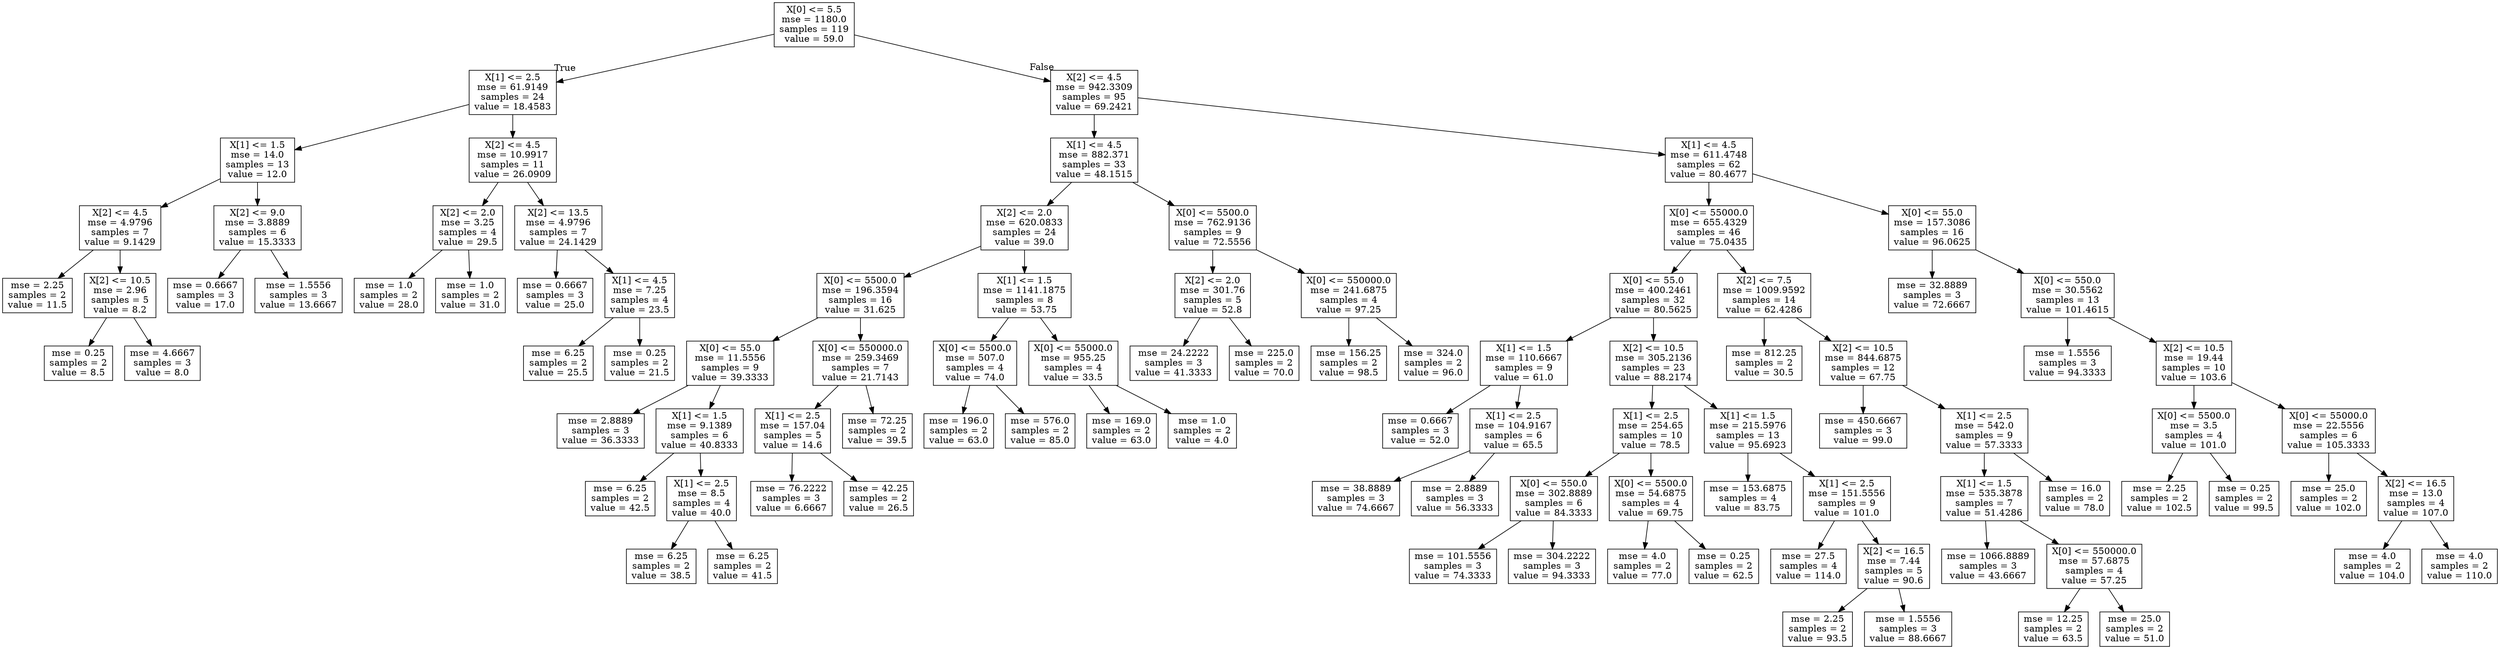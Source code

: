 digraph Tree {
node [shape=box] ;
0 [label="X[0] <= 5.5\nmse = 1180.0\nsamples = 119\nvalue = 59.0"] ;
1 [label="X[1] <= 2.5\nmse = 61.9149\nsamples = 24\nvalue = 18.4583"] ;
0 -> 1 [labeldistance=2.5, labelangle=45, headlabel="True"] ;
2 [label="X[1] <= 1.5\nmse = 14.0\nsamples = 13\nvalue = 12.0"] ;
1 -> 2 ;
3 [label="X[2] <= 4.5\nmse = 4.9796\nsamples = 7\nvalue = 9.1429"] ;
2 -> 3 ;
4 [label="mse = 2.25\nsamples = 2\nvalue = 11.5"] ;
3 -> 4 ;
5 [label="X[2] <= 10.5\nmse = 2.96\nsamples = 5\nvalue = 8.2"] ;
3 -> 5 ;
6 [label="mse = 0.25\nsamples = 2\nvalue = 8.5"] ;
5 -> 6 ;
7 [label="mse = 4.6667\nsamples = 3\nvalue = 8.0"] ;
5 -> 7 ;
8 [label="X[2] <= 9.0\nmse = 3.8889\nsamples = 6\nvalue = 15.3333"] ;
2 -> 8 ;
9 [label="mse = 0.6667\nsamples = 3\nvalue = 17.0"] ;
8 -> 9 ;
10 [label="mse = 1.5556\nsamples = 3\nvalue = 13.6667"] ;
8 -> 10 ;
11 [label="X[2] <= 4.5\nmse = 10.9917\nsamples = 11\nvalue = 26.0909"] ;
1 -> 11 ;
12 [label="X[2] <= 2.0\nmse = 3.25\nsamples = 4\nvalue = 29.5"] ;
11 -> 12 ;
13 [label="mse = 1.0\nsamples = 2\nvalue = 28.0"] ;
12 -> 13 ;
14 [label="mse = 1.0\nsamples = 2\nvalue = 31.0"] ;
12 -> 14 ;
15 [label="X[2] <= 13.5\nmse = 4.9796\nsamples = 7\nvalue = 24.1429"] ;
11 -> 15 ;
16 [label="mse = 0.6667\nsamples = 3\nvalue = 25.0"] ;
15 -> 16 ;
17 [label="X[1] <= 4.5\nmse = 7.25\nsamples = 4\nvalue = 23.5"] ;
15 -> 17 ;
18 [label="mse = 6.25\nsamples = 2\nvalue = 25.5"] ;
17 -> 18 ;
19 [label="mse = 0.25\nsamples = 2\nvalue = 21.5"] ;
17 -> 19 ;
20 [label="X[2] <= 4.5\nmse = 942.3309\nsamples = 95\nvalue = 69.2421"] ;
0 -> 20 [labeldistance=2.5, labelangle=-45, headlabel="False"] ;
21 [label="X[1] <= 4.5\nmse = 882.371\nsamples = 33\nvalue = 48.1515"] ;
20 -> 21 ;
22 [label="X[2] <= 2.0\nmse = 620.0833\nsamples = 24\nvalue = 39.0"] ;
21 -> 22 ;
23 [label="X[0] <= 5500.0\nmse = 196.3594\nsamples = 16\nvalue = 31.625"] ;
22 -> 23 ;
24 [label="X[0] <= 55.0\nmse = 11.5556\nsamples = 9\nvalue = 39.3333"] ;
23 -> 24 ;
25 [label="mse = 2.8889\nsamples = 3\nvalue = 36.3333"] ;
24 -> 25 ;
26 [label="X[1] <= 1.5\nmse = 9.1389\nsamples = 6\nvalue = 40.8333"] ;
24 -> 26 ;
27 [label="mse = 6.25\nsamples = 2\nvalue = 42.5"] ;
26 -> 27 ;
28 [label="X[1] <= 2.5\nmse = 8.5\nsamples = 4\nvalue = 40.0"] ;
26 -> 28 ;
29 [label="mse = 6.25\nsamples = 2\nvalue = 38.5"] ;
28 -> 29 ;
30 [label="mse = 6.25\nsamples = 2\nvalue = 41.5"] ;
28 -> 30 ;
31 [label="X[0] <= 550000.0\nmse = 259.3469\nsamples = 7\nvalue = 21.7143"] ;
23 -> 31 ;
32 [label="X[1] <= 2.5\nmse = 157.04\nsamples = 5\nvalue = 14.6"] ;
31 -> 32 ;
33 [label="mse = 76.2222\nsamples = 3\nvalue = 6.6667"] ;
32 -> 33 ;
34 [label="mse = 42.25\nsamples = 2\nvalue = 26.5"] ;
32 -> 34 ;
35 [label="mse = 72.25\nsamples = 2\nvalue = 39.5"] ;
31 -> 35 ;
36 [label="X[1] <= 1.5\nmse = 1141.1875\nsamples = 8\nvalue = 53.75"] ;
22 -> 36 ;
37 [label="X[0] <= 5500.0\nmse = 507.0\nsamples = 4\nvalue = 74.0"] ;
36 -> 37 ;
38 [label="mse = 196.0\nsamples = 2\nvalue = 63.0"] ;
37 -> 38 ;
39 [label="mse = 576.0\nsamples = 2\nvalue = 85.0"] ;
37 -> 39 ;
40 [label="X[0] <= 55000.0\nmse = 955.25\nsamples = 4\nvalue = 33.5"] ;
36 -> 40 ;
41 [label="mse = 169.0\nsamples = 2\nvalue = 63.0"] ;
40 -> 41 ;
42 [label="mse = 1.0\nsamples = 2\nvalue = 4.0"] ;
40 -> 42 ;
43 [label="X[0] <= 5500.0\nmse = 762.9136\nsamples = 9\nvalue = 72.5556"] ;
21 -> 43 ;
44 [label="X[2] <= 2.0\nmse = 301.76\nsamples = 5\nvalue = 52.8"] ;
43 -> 44 ;
45 [label="mse = 24.2222\nsamples = 3\nvalue = 41.3333"] ;
44 -> 45 ;
46 [label="mse = 225.0\nsamples = 2\nvalue = 70.0"] ;
44 -> 46 ;
47 [label="X[0] <= 550000.0\nmse = 241.6875\nsamples = 4\nvalue = 97.25"] ;
43 -> 47 ;
48 [label="mse = 156.25\nsamples = 2\nvalue = 98.5"] ;
47 -> 48 ;
49 [label="mse = 324.0\nsamples = 2\nvalue = 96.0"] ;
47 -> 49 ;
50 [label="X[1] <= 4.5\nmse = 611.4748\nsamples = 62\nvalue = 80.4677"] ;
20 -> 50 ;
51 [label="X[0] <= 55000.0\nmse = 655.4329\nsamples = 46\nvalue = 75.0435"] ;
50 -> 51 ;
52 [label="X[0] <= 55.0\nmse = 400.2461\nsamples = 32\nvalue = 80.5625"] ;
51 -> 52 ;
53 [label="X[1] <= 1.5\nmse = 110.6667\nsamples = 9\nvalue = 61.0"] ;
52 -> 53 ;
54 [label="mse = 0.6667\nsamples = 3\nvalue = 52.0"] ;
53 -> 54 ;
55 [label="X[1] <= 2.5\nmse = 104.9167\nsamples = 6\nvalue = 65.5"] ;
53 -> 55 ;
56 [label="mse = 38.8889\nsamples = 3\nvalue = 74.6667"] ;
55 -> 56 ;
57 [label="mse = 2.8889\nsamples = 3\nvalue = 56.3333"] ;
55 -> 57 ;
58 [label="X[2] <= 10.5\nmse = 305.2136\nsamples = 23\nvalue = 88.2174"] ;
52 -> 58 ;
59 [label="X[1] <= 2.5\nmse = 254.65\nsamples = 10\nvalue = 78.5"] ;
58 -> 59 ;
60 [label="X[0] <= 550.0\nmse = 302.8889\nsamples = 6\nvalue = 84.3333"] ;
59 -> 60 ;
61 [label="mse = 101.5556\nsamples = 3\nvalue = 74.3333"] ;
60 -> 61 ;
62 [label="mse = 304.2222\nsamples = 3\nvalue = 94.3333"] ;
60 -> 62 ;
63 [label="X[0] <= 5500.0\nmse = 54.6875\nsamples = 4\nvalue = 69.75"] ;
59 -> 63 ;
64 [label="mse = 4.0\nsamples = 2\nvalue = 77.0"] ;
63 -> 64 ;
65 [label="mse = 0.25\nsamples = 2\nvalue = 62.5"] ;
63 -> 65 ;
66 [label="X[1] <= 1.5\nmse = 215.5976\nsamples = 13\nvalue = 95.6923"] ;
58 -> 66 ;
67 [label="mse = 153.6875\nsamples = 4\nvalue = 83.75"] ;
66 -> 67 ;
68 [label="X[1] <= 2.5\nmse = 151.5556\nsamples = 9\nvalue = 101.0"] ;
66 -> 68 ;
69 [label="mse = 27.5\nsamples = 4\nvalue = 114.0"] ;
68 -> 69 ;
70 [label="X[2] <= 16.5\nmse = 7.44\nsamples = 5\nvalue = 90.6"] ;
68 -> 70 ;
71 [label="mse = 2.25\nsamples = 2\nvalue = 93.5"] ;
70 -> 71 ;
72 [label="mse = 1.5556\nsamples = 3\nvalue = 88.6667"] ;
70 -> 72 ;
73 [label="X[2] <= 7.5\nmse = 1009.9592\nsamples = 14\nvalue = 62.4286"] ;
51 -> 73 ;
74 [label="mse = 812.25\nsamples = 2\nvalue = 30.5"] ;
73 -> 74 ;
75 [label="X[2] <= 10.5\nmse = 844.6875\nsamples = 12\nvalue = 67.75"] ;
73 -> 75 ;
76 [label="mse = 450.6667\nsamples = 3\nvalue = 99.0"] ;
75 -> 76 ;
77 [label="X[1] <= 2.5\nmse = 542.0\nsamples = 9\nvalue = 57.3333"] ;
75 -> 77 ;
78 [label="X[1] <= 1.5\nmse = 535.3878\nsamples = 7\nvalue = 51.4286"] ;
77 -> 78 ;
79 [label="mse = 1066.8889\nsamples = 3\nvalue = 43.6667"] ;
78 -> 79 ;
80 [label="X[0] <= 550000.0\nmse = 57.6875\nsamples = 4\nvalue = 57.25"] ;
78 -> 80 ;
81 [label="mse = 12.25\nsamples = 2\nvalue = 63.5"] ;
80 -> 81 ;
82 [label="mse = 25.0\nsamples = 2\nvalue = 51.0"] ;
80 -> 82 ;
83 [label="mse = 16.0\nsamples = 2\nvalue = 78.0"] ;
77 -> 83 ;
84 [label="X[0] <= 55.0\nmse = 157.3086\nsamples = 16\nvalue = 96.0625"] ;
50 -> 84 ;
85 [label="mse = 32.8889\nsamples = 3\nvalue = 72.6667"] ;
84 -> 85 ;
86 [label="X[0] <= 550.0\nmse = 30.5562\nsamples = 13\nvalue = 101.4615"] ;
84 -> 86 ;
87 [label="mse = 1.5556\nsamples = 3\nvalue = 94.3333"] ;
86 -> 87 ;
88 [label="X[2] <= 10.5\nmse = 19.44\nsamples = 10\nvalue = 103.6"] ;
86 -> 88 ;
89 [label="X[0] <= 5500.0\nmse = 3.5\nsamples = 4\nvalue = 101.0"] ;
88 -> 89 ;
90 [label="mse = 2.25\nsamples = 2\nvalue = 102.5"] ;
89 -> 90 ;
91 [label="mse = 0.25\nsamples = 2\nvalue = 99.5"] ;
89 -> 91 ;
92 [label="X[0] <= 55000.0\nmse = 22.5556\nsamples = 6\nvalue = 105.3333"] ;
88 -> 92 ;
93 [label="mse = 25.0\nsamples = 2\nvalue = 102.0"] ;
92 -> 93 ;
94 [label="X[2] <= 16.5\nmse = 13.0\nsamples = 4\nvalue = 107.0"] ;
92 -> 94 ;
95 [label="mse = 4.0\nsamples = 2\nvalue = 104.0"] ;
94 -> 95 ;
96 [label="mse = 4.0\nsamples = 2\nvalue = 110.0"] ;
94 -> 96 ;
}